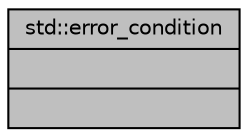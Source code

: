 digraph "std::error_condition"
{
  edge [fontname="Helvetica",fontsize="10",labelfontname="Helvetica",labelfontsize="10"];
  node [fontname="Helvetica",fontsize="10",shape=record];
  Node392 [label="{std::error_condition\n||}",height=0.2,width=0.4,color="black", fillcolor="grey75", style="filled", fontcolor="black"];
}
